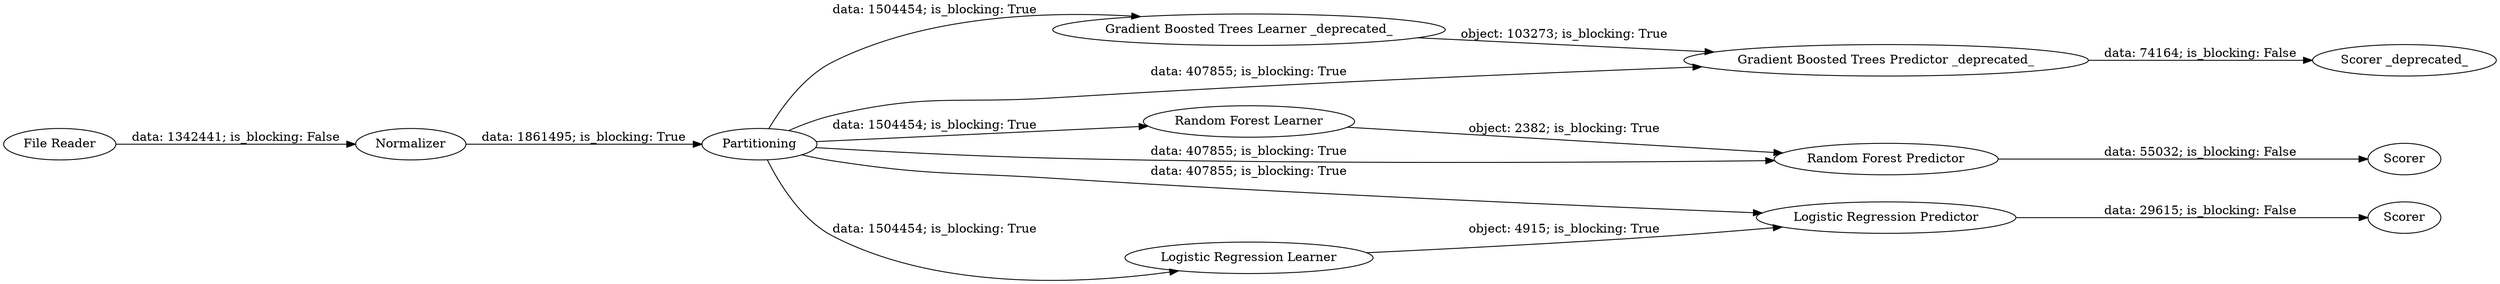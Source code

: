 digraph {
	"-507038794987574042_3" [label="Gradient Boosted Trees Learner _deprecated_"]
	"-507038794987574042_115" [label="Random Forest Predictor"]
	"-507038794987574042_6" [label="Gradient Boosted Trees Predictor _deprecated_"]
	"-507038794987574042_107" [label=Scorer]
	"-507038794987574042_5" [label="Scorer _deprecated_"]
	"-507038794987574042_110" [label="File Reader"]
	"-507038794987574042_122" [label=Scorer]
	"-507038794987574042_111" [label=Normalizer]
	"-507038794987574042_61" [label=Partitioning]
	"-507038794987574042_112" [label="Logistic Regression Learner"]
	"-507038794987574042_113" [label="Logistic Regression Predictor"]
	"-507038794987574042_114" [label="Random Forest Learner"]
	"-507038794987574042_115" -> "-507038794987574042_107" [label="data: 55032; is_blocking: False"]
	"-507038794987574042_6" -> "-507038794987574042_5" [label="data: 74164; is_blocking: False"]
	"-507038794987574042_110" -> "-507038794987574042_111" [label="data: 1342441; is_blocking: False"]
	"-507038794987574042_61" -> "-507038794987574042_6" [label="data: 407855; is_blocking: True"]
	"-507038794987574042_112" -> "-507038794987574042_113" [label="object: 4915; is_blocking: True"]
	"-507038794987574042_61" -> "-507038794987574042_112" [label="data: 1504454; is_blocking: True"]
	"-507038794987574042_3" -> "-507038794987574042_6" [label="object: 103273; is_blocking: True"]
	"-507038794987574042_113" -> "-507038794987574042_122" [label="data: 29615; is_blocking: False"]
	"-507038794987574042_61" -> "-507038794987574042_115" [label="data: 407855; is_blocking: True"]
	"-507038794987574042_114" -> "-507038794987574042_115" [label="object: 2382; is_blocking: True"]
	"-507038794987574042_111" -> "-507038794987574042_61" [label="data: 1861495; is_blocking: True"]
	"-507038794987574042_61" -> "-507038794987574042_3" [label="data: 1504454; is_blocking: True"]
	"-507038794987574042_61" -> "-507038794987574042_114" [label="data: 1504454; is_blocking: True"]
	"-507038794987574042_61" -> "-507038794987574042_113" [label="data: 407855; is_blocking: True"]
	rankdir=LR
}
